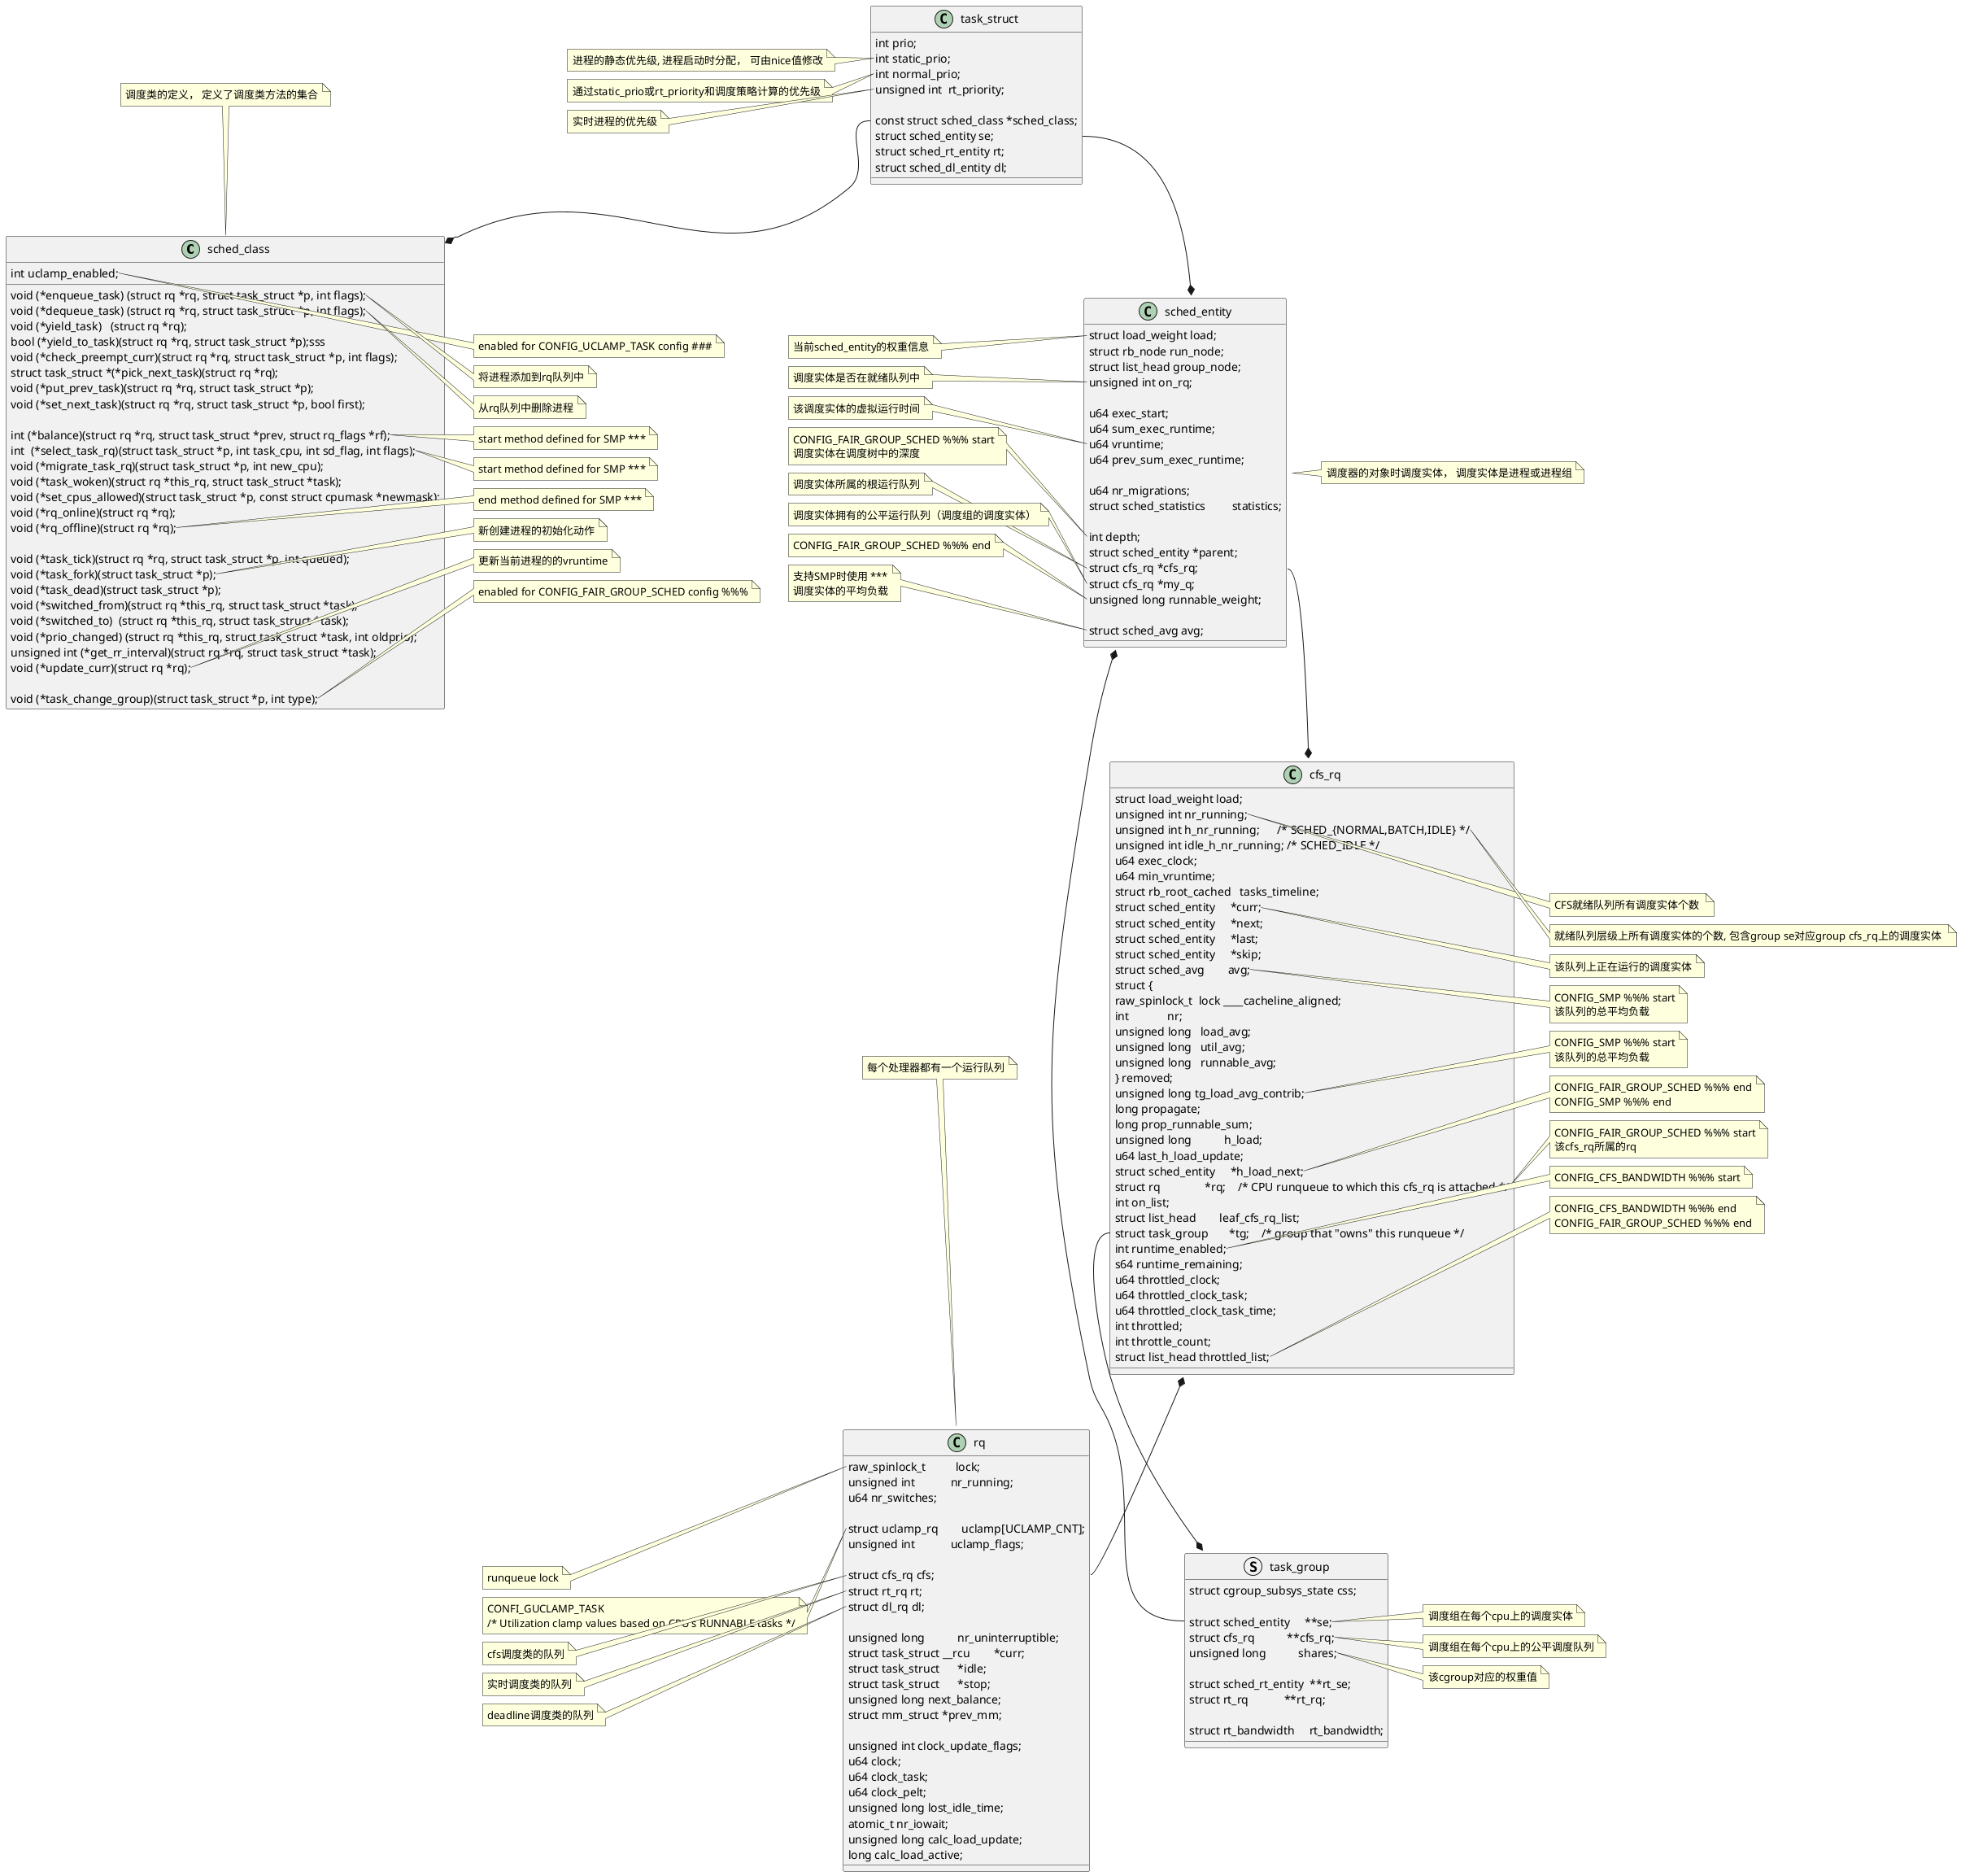 @startuml
' left to right direction


class sched_class {
    int uclamp_enabled;

    void (*enqueue_task) (struct rq *rq, struct task_struct *p, int flags);
    void (*dequeue_task) (struct rq *rq, struct task_struct *p, int flags);
    void (*yield_task)   (struct rq *rq);
    bool (*yield_to_task)(struct rq *rq, struct task_struct *p);sss
    void (*check_preempt_curr)(struct rq *rq, struct task_struct *p, int flags);
    struct task_struct *(*pick_next_task)(struct rq *rq);
    void (*put_prev_task)(struct rq *rq, struct task_struct *p);
    void (*set_next_task)(struct rq *rq, struct task_struct *p, bool first);

    int (*balance)(struct rq *rq, struct task_struct *prev, struct rq_flags *rf);
    int  (*select_task_rq)(struct task_struct *p, int task_cpu, int sd_flag, int flags);
    void (*migrate_task_rq)(struct task_struct *p, int new_cpu);
    void (*task_woken)(struct rq *this_rq, struct task_struct *task);
    void (*set_cpus_allowed)(struct task_struct *p, const struct cpumask *newmask);
    void (*rq_online)(struct rq *rq);
    void (*rq_offline)(struct rq *rq);

    void (*task_tick)(struct rq *rq, struct task_struct *p, int queued);
    void (*task_fork)(struct task_struct *p);
    void (*task_dead)(struct task_struct *p);
    void (*switched_from)(struct rq *this_rq, struct task_struct *task);
    void (*switched_to)  (struct rq *this_rq, struct task_struct *task);
    void (*prio_changed) (struct rq *this_rq, struct task_struct *task, int oldprio);
    unsigned int (*get_rr_interval)(struct rq *rq, struct task_struct *task);
    void (*update_curr)(struct rq *rq);

    void (*task_change_group)(struct task_struct *p, int type);

}

note top: 调度类的定义， 定义了调度类方法的集合

note right of sched_class::uclamp_enabled
    enabled for CONFIG_UCLAMP_TASK config ###
end note


note right of sched_class::enqueue_task
    将进程添加到rq队列中
end note

note right of sched_class::dequeue_task
    从rq队列中删除进程
end note

note right of sched_class::balance
    start method defined for SMP ***
end note

note right of sched_class::select_task_rq
    start method defined for SMP ***
end note

note right of sched_class::rq_offline
    end method defined for SMP ***
end note

note right of sched_class::task_fork
    新创建进程的初始化动作
end note

note right of sched_class::update_curr
    更新当前进程的的vruntime
end note

note right of sched_class::task_change_group
    enabled for CONFIG_FAIR_GROUP_SCHED config %%%
end note


class rq {
    raw_spinlock_t          lock;
    unsigned int            nr_running;
    u64 nr_switches;

    struct uclamp_rq        uclamp[UCLAMP_CNT];
    unsigned int            uclamp_flags;

    struct cfs_rq cfs;
    struct rt_rq rt;
    struct dl_rq dl;

    unsigned long           nr_uninterruptible;
    struct task_struct __rcu        *curr;
    struct task_struct      *idle;
    struct task_struct      *stop;
    unsigned long next_balance;
    struct mm_struct *prev_mm;

    unsigned int clock_update_flags;
    u64 clock;
    u64 clock_task;
    u64 clock_pelt;
    unsigned long lost_idle_time;
    atomic_t nr_iowait;
    unsigned long calc_load_update;
    long calc_load_active;
}

note top: 每个处理器都有一个运行队列

note left of rq::lock
    runqueue lock
end note

note left of rq::uclamp
    CONFI_GUCLAMP_TASK
    /* Utilization clamp values based on CPU's RUNNABLE tasks */
end note

note left of rq::cfs
    cfs调度类的队列
end note

note left of rq::rt
    实时调度类的队列
end note

note left of rq::dl
    deadline调度类的队列
end note

class task_struct {
    int prio;
    int static_prio;
    int normal_prio;
    unsigned int  rt_priority;

    const struct sched_class *sched_class;
    struct sched_entity se;
    struct sched_rt_entity rt;
    struct sched_dl_entity dl;

}

note left of task_struct::static_prio
    进程的静态优先级, 进程启动时分配， 可由nice值修改
end note

note left of task_struct::normal_prio
    通过static_prio或rt_priority和调度策略计算的优先级
end note

note left of task_struct::rt_priority
    实时进程的优先级
end note

class sched_entity {
    struct load_weight load;
    struct rb_node run_node;
    struct list_head group_node;
    unsigned int on_rq;

    u64 exec_start;
    u64 sum_exec_runtime;
    u64 vruntime;
    u64 prev_sum_exec_runtime;

    u64 nr_migrations;
    struct sched_statistics         statistics;

    int depth;
    struct sched_entity *parent;
    struct cfs_rq *cfs_rq;
    struct cfs_rq *my_q;
    unsigned long runnable_weight;

    struct sched_avg avg;
}

note right: 调度器的对象时调度实体， 调度实体是进程或进程组

note left of sched_entity::load
    当前sched_entity的权重信息
end note

note left of sched_entity::on_rq
    调度实体是否在就绪队列中
end note

note left of sched_entity::vruntime
    该调度实体的虚拟运行时间
end note

note left of sched_entity::depth
    CONFIG_FAIR_GROUP_SCHED %%% start
    调度实体在调度树中的深度
end note

note left of sched_entity::cfs_rq
    调度实体所属的根运行队列
end note

note left of sched_entity::my_q
    调度实体拥有的公平运行队列（调度组的调度实体）
end note

note left of sched_entity::runnable_weight
    CONFIG_FAIR_GROUP_SCHED %%% end
end note

note left of sched_entity::avg
    支持SMP时使用 ***
    调度实体的平均负载
end note


struct task_group {
    struct cgroup_subsys_state css;
  
    struct sched_entity     **se;
    struct cfs_rq           **cfs_rq;
    unsigned long           shares;

    struct sched_rt_entity  **rt_se;
    struct rt_rq            **rt_rq;

    struct rt_bandwidth     rt_bandwidth;
}

note right of task_group::se
    调度组在每个cpu上的调度实体
end note

note right of task_group::cfs_rq
    调度组在每个cpu上的公平调度队列
end note

note right of task_group::shares
    该cgroup对应的权重值
end note

class cfs_rq {
    struct load_weight load;
    unsigned int nr_running;
    unsigned int h_nr_running;      /* SCHED_{NORMAL,BATCH,IDLE} */
    unsigned int idle_h_nr_running; /* SCHED_IDLE */
    u64 exec_clock;
    u64 min_vruntime;
    struct rb_root_cached   tasks_timeline;
    struct sched_entity     *curr;
    struct sched_entity     *next;
    struct sched_entity     *last;
    struct sched_entity     *skip;
    struct sched_avg        avg;
    struct {
            raw_spinlock_t  lock ____cacheline_aligned;
            int             nr;
            unsigned long   load_avg;
            unsigned long   util_avg;
            unsigned long   runnable_avg;
    } removed;
    unsigned long tg_load_avg_contrib;
    long propagate;
    long prop_runnable_sum;
    unsigned long           h_load;
    u64 last_h_load_update;
    struct sched_entity     *h_load_next;
    struct rq               *rq;    /* CPU runqueue to which this cfs_rq is attached */
    int on_list;
    struct list_head        leaf_cfs_rq_list;
    struct task_group       *tg;    /* group that "owns" this runqueue */
    int runtime_enabled;
    s64 runtime_remaining;
    u64 throttled_clock;
    u64 throttled_clock_task;
    u64 throttled_clock_task_time;
    int throttled;
    int throttle_count;
    struct list_head throttled_list;
}

note right of cfs_rq::nr_running
    CFS就绪队列所有调度实体个数 
end note

note right of cfs_rq::h_nr_running
    就绪队列层级上所有调度实体的个数, 包含group se对应group cfs_rq上的调度实体 
end note

note right of cfs_rq::curr
    该队列上正在运行的调度实体
end note

note right of cfs_rq::avg
    CONFIG_SMP %%% start
    该队列的总平均负载
end note

note right of cfs_rq::tg_load_avg_contrib
    CONFIG_SMP %%% start
    该队列的总平均负载
end note

note right of cfs_rq::h_load_next
    CONFIG_FAIR_GROUP_SCHED %%% end
    CONFIG_SMP %%% end
end note

note right of cfs_rq::rq
    CONFIG_FAIR_GROUP_SCHED %%% start
    该cfs_rq所属的rq
end note

note right of cfs_rq::runtime_enabled
    CONFIG_CFS_BANDWIDTH %%% start
end note

note right of cfs_rq::throttled_list
    CONFIG_CFS_BANDWIDTH %%% end
    CONFIG_FAIR_GROUP_SCHED %%% end
end note

task_struct::sched_class --* sched_class
task_struct::se --* sched_entity

task_group::se --* sched_entity
cfs_rq::tg --* task_group
sched_entity::cfs_rq --* cfs_rq

cfs_rq *-- rq::cfs

